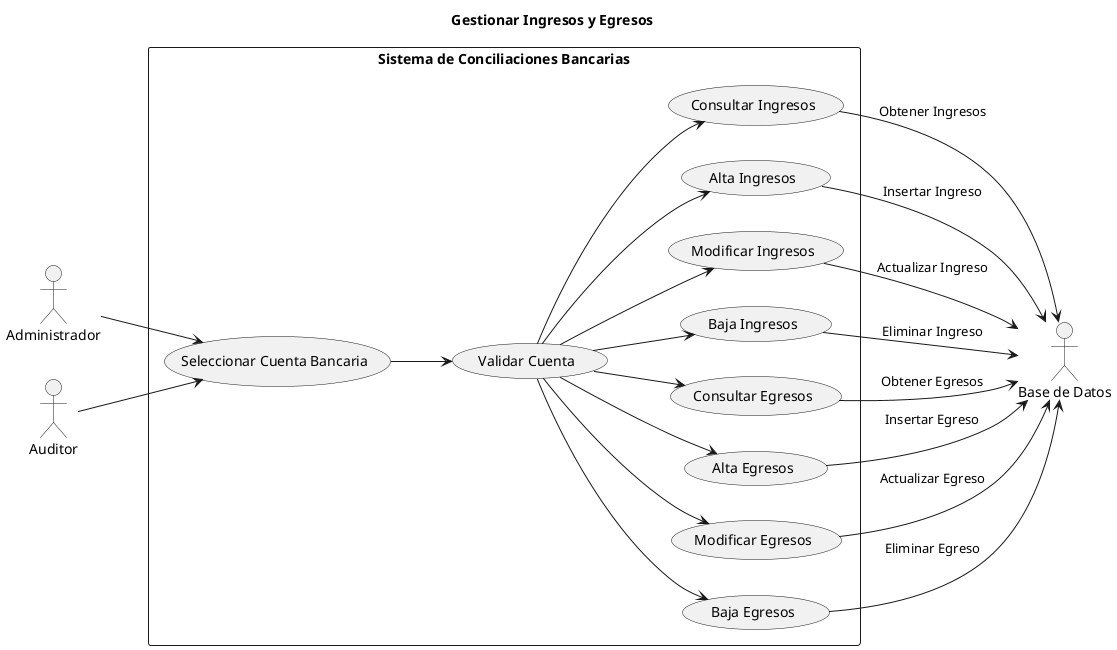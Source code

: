 @startuml IngresosEgresos
title Gestionar Ingresos y Egresos
left to right direction

actor Administrador as admin
actor Auditor as auditor
actor "Base de Datos" as db

rectangle "Sistema de Conciliaciones Bancarias" {
    admin --> (Seleccionar Cuenta Bancaria)
    auditor --> (Seleccionar Cuenta Bancaria)

    (Seleccionar Cuenta Bancaria) --> (Validar Cuenta) 
    (Validar Cuenta) --> (Consultar Ingresos)
    (Validar Cuenta) --> (Alta Ingresos)
    (Validar Cuenta) --> (Modificar Ingresos)
    (Validar Cuenta) --> (Baja Ingresos)
    (Validar Cuenta) --> (Consultar Egresos)
    (Validar Cuenta) --> (Alta Egresos)
    (Validar Cuenta) --> (Modificar Egresos)
    (Validar Cuenta) --> (Baja Egresos)

    (Consultar Ingresos) --> db : "Obtener Ingresos"
    (Alta Ingresos) --> db : "Insertar Ingreso"
    (Modificar Ingresos) --> db : "Actualizar Ingreso"
    (Baja Ingresos) --> db : "Eliminar Ingreso"

    (Consultar Egresos) --> db : "Obtener Egresos"
    (Alta Egresos) --> db : "Insertar Egreso"
    (Modificar Egresos) --> db : "Actualizar Egreso"
    (Baja Egresos) --> db : "Eliminar Egreso"
}

@enduml

